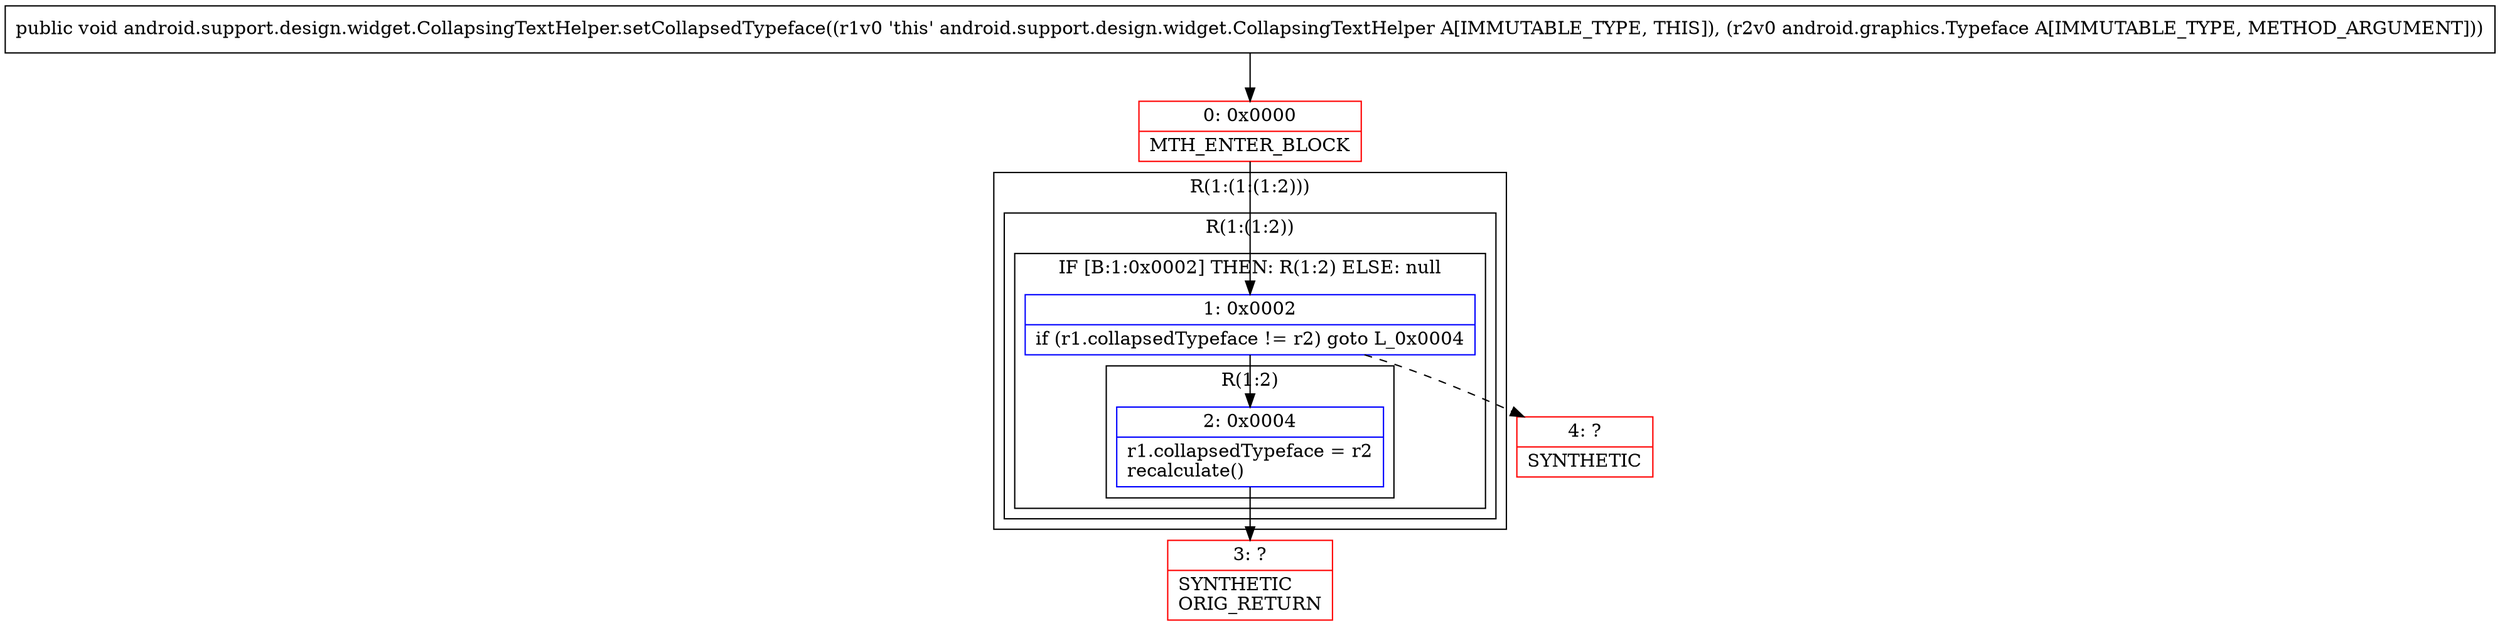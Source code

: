 digraph "CFG forandroid.support.design.widget.CollapsingTextHelper.setCollapsedTypeface(Landroid\/graphics\/Typeface;)V" {
subgraph cluster_Region_207175394 {
label = "R(1:(1:(1:2)))";
node [shape=record,color=blue];
subgraph cluster_Region_1985163400 {
label = "R(1:(1:2))";
node [shape=record,color=blue];
subgraph cluster_IfRegion_1892049488 {
label = "IF [B:1:0x0002] THEN: R(1:2) ELSE: null";
node [shape=record,color=blue];
Node_1 [shape=record,label="{1\:\ 0x0002|if (r1.collapsedTypeface != r2) goto L_0x0004\l}"];
subgraph cluster_Region_1354355013 {
label = "R(1:2)";
node [shape=record,color=blue];
Node_2 [shape=record,label="{2\:\ 0x0004|r1.collapsedTypeface = r2\lrecalculate()\l}"];
}
}
}
}
Node_0 [shape=record,color=red,label="{0\:\ 0x0000|MTH_ENTER_BLOCK\l}"];
Node_3 [shape=record,color=red,label="{3\:\ ?|SYNTHETIC\lORIG_RETURN\l}"];
Node_4 [shape=record,color=red,label="{4\:\ ?|SYNTHETIC\l}"];
MethodNode[shape=record,label="{public void android.support.design.widget.CollapsingTextHelper.setCollapsedTypeface((r1v0 'this' android.support.design.widget.CollapsingTextHelper A[IMMUTABLE_TYPE, THIS]), (r2v0 android.graphics.Typeface A[IMMUTABLE_TYPE, METHOD_ARGUMENT])) }"];
MethodNode -> Node_0;
Node_1 -> Node_2;
Node_1 -> Node_4[style=dashed];
Node_2 -> Node_3;
Node_0 -> Node_1;
}

